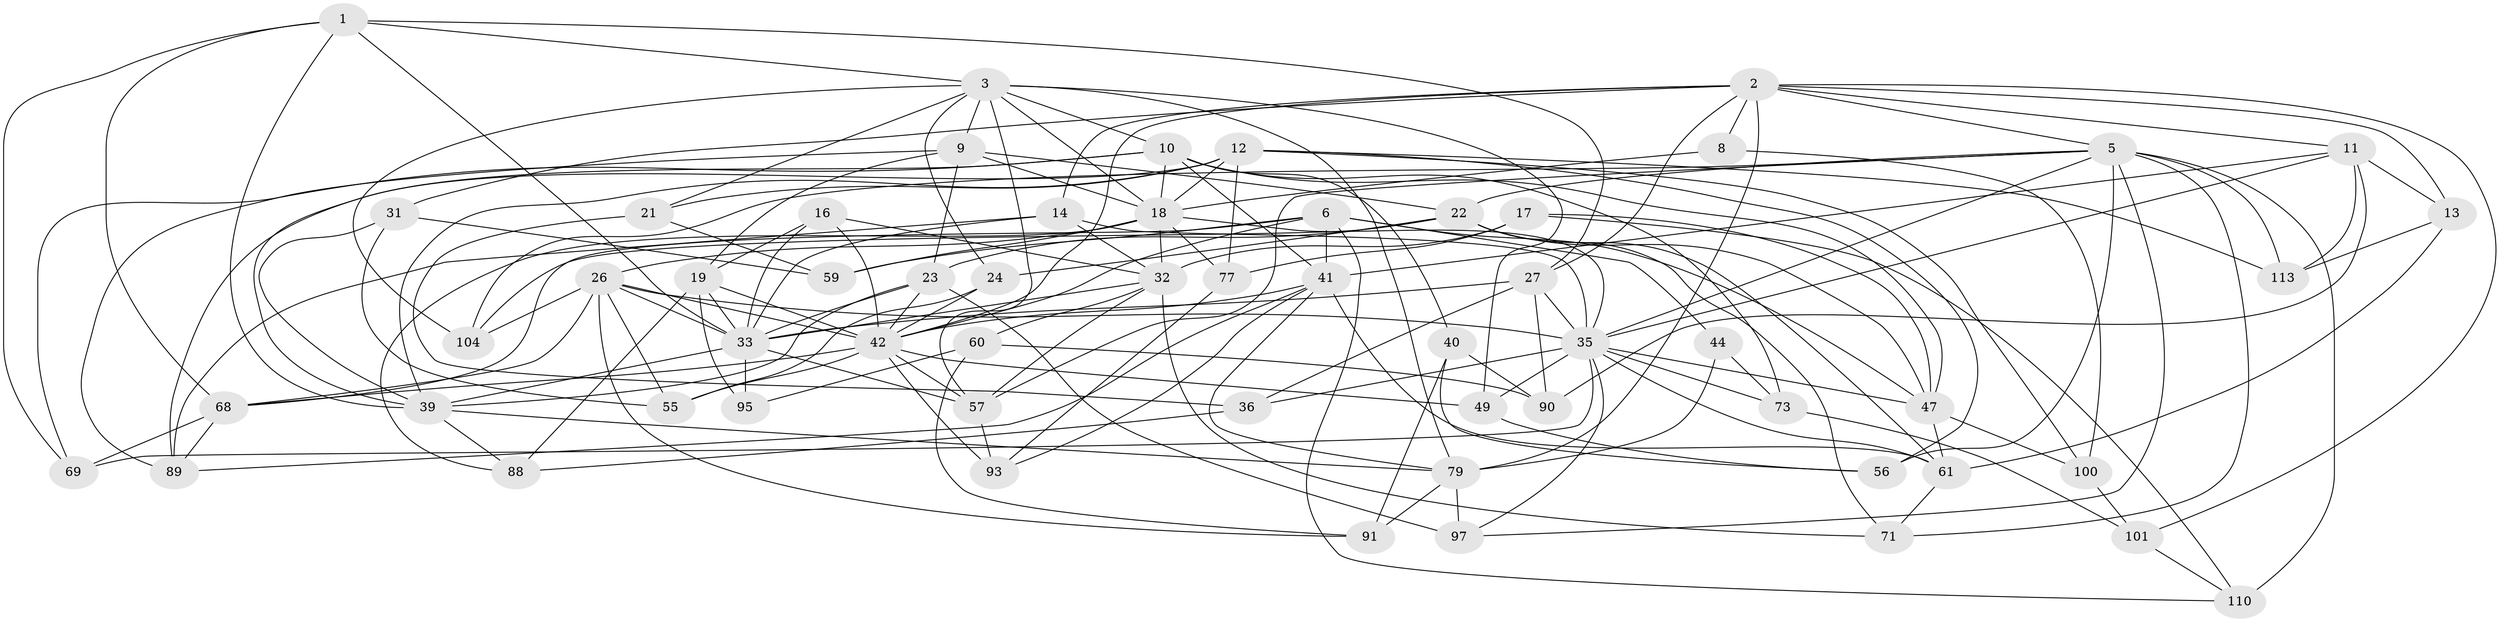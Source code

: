 // original degree distribution, {4: 1.0}
// Generated by graph-tools (version 1.1) at 2025/16/03/09/25 04:16:43]
// undirected, 58 vertices, 168 edges
graph export_dot {
graph [start="1"]
  node [color=gray90,style=filled];
  1 [super="+76"];
  2 [super="+4"];
  3 [super="+30"];
  5 [super="+15"];
  6 [super="+62+43"];
  8;
  9 [super="+64"];
  10 [super="+51+20"];
  11 [super="+74"];
  12 [super="+28+48"];
  13;
  14 [super="+29"];
  16;
  17;
  18 [super="+63+34"];
  19 [super="+50"];
  21;
  22 [super="+115+46"];
  23 [super="+25"];
  24;
  26 [super="+116+58"];
  27 [super="+92"];
  31;
  32 [super="+96+99"];
  33 [super="+52"];
  35 [super="+66+82"];
  36;
  39 [super="+65+107"];
  40;
  41 [super="+67"];
  42 [super="+45+80"];
  44;
  47 [super="+54+108"];
  49;
  55;
  56;
  57 [super="+106"];
  59;
  60;
  61 [super="+81"];
  68 [super="+117"];
  69;
  71;
  73;
  77;
  79 [super="+85+114"];
  88;
  89 [super="+98"];
  90;
  91;
  93;
  95;
  97;
  100;
  101;
  104;
  110;
  113;
  1 -- 68;
  1 -- 27;
  1 -- 69;
  1 -- 39;
  1 -- 3;
  1 -- 33;
  2 -- 13;
  2 -- 5;
  2 -- 101;
  2 -- 8;
  2 -- 42;
  2 -- 11;
  2 -- 14;
  2 -- 27;
  2 -- 31;
  2 -- 79;
  3 -- 49;
  3 -- 10;
  3 -- 9;
  3 -- 18;
  3 -- 21;
  3 -- 24;
  3 -- 57;
  3 -- 104;
  3 -- 79;
  5 -- 97;
  5 -- 113;
  5 -- 71;
  5 -- 104;
  5 -- 110;
  5 -- 22;
  5 -- 56;
  5 -- 57;
  5 -- 35;
  6 -- 47 [weight=2];
  6 -- 59;
  6 -- 44;
  6 -- 110;
  6 -- 42;
  6 -- 68;
  6 -- 41;
  8 -- 100;
  8 -- 18 [weight=2];
  9 -- 89;
  9 -- 18;
  9 -- 23;
  9 -- 19;
  9 -- 22;
  10 -- 41;
  10 -- 69;
  10 -- 18;
  10 -- 40;
  10 -- 73;
  10 -- 47;
  10 -- 39;
  11 -- 113;
  11 -- 13;
  11 -- 90;
  11 -- 35;
  11 -- 41;
  12 -- 21;
  12 -- 113;
  12 -- 77;
  12 -- 56;
  12 -- 100;
  12 -- 18;
  12 -- 89;
  12 -- 39;
  13 -- 113;
  13 -- 61;
  14 -- 89 [weight=2];
  14 -- 35;
  14 -- 33;
  14 -- 32;
  16 -- 19;
  16 -- 32;
  16 -- 42;
  16 -- 33;
  17 -- 77;
  17 -- 110;
  17 -- 47;
  17 -- 32;
  18 -- 26;
  18 -- 32;
  18 -- 59;
  18 -- 35;
  18 -- 88;
  18 -- 77;
  19 -- 95;
  19 -- 88;
  19 -- 42;
  19 -- 33;
  21 -- 59;
  21 -- 36;
  22 -- 24;
  22 -- 71;
  22 -- 104;
  22 -- 61;
  22 -- 47;
  22 -- 23;
  23 -- 39;
  23 -- 97;
  23 -- 42;
  23 -- 33;
  24 -- 42;
  24 -- 55;
  26 -- 104;
  26 -- 35 [weight=2];
  26 -- 42 [weight=2];
  26 -- 55;
  26 -- 91;
  26 -- 68;
  26 -- 33;
  27 -- 36;
  27 -- 90;
  27 -- 35;
  27 -- 33;
  31 -- 59;
  31 -- 55;
  31 -- 39;
  32 -- 71;
  32 -- 33;
  32 -- 60;
  32 -- 57;
  33 -- 57;
  33 -- 39;
  33 -- 95 [weight=2];
  35 -- 97;
  35 -- 69;
  35 -- 49;
  35 -- 36;
  35 -- 47;
  35 -- 73;
  35 -- 61;
  36 -- 88;
  39 -- 79;
  39 -- 88;
  40 -- 90;
  40 -- 56;
  40 -- 91;
  41 -- 93;
  41 -- 42;
  41 -- 89;
  41 -- 61;
  41 -- 79;
  42 -- 49;
  42 -- 68;
  42 -- 55;
  42 -- 57;
  42 -- 93;
  44 -- 73;
  44 -- 79 [weight=2];
  47 -- 100;
  47 -- 61;
  49 -- 56;
  57 -- 93;
  60 -- 90;
  60 -- 95;
  60 -- 91;
  61 -- 71;
  68 -- 89;
  68 -- 69;
  73 -- 101;
  77 -- 93;
  79 -- 97;
  79 -- 91;
  100 -- 101;
  101 -- 110;
}
